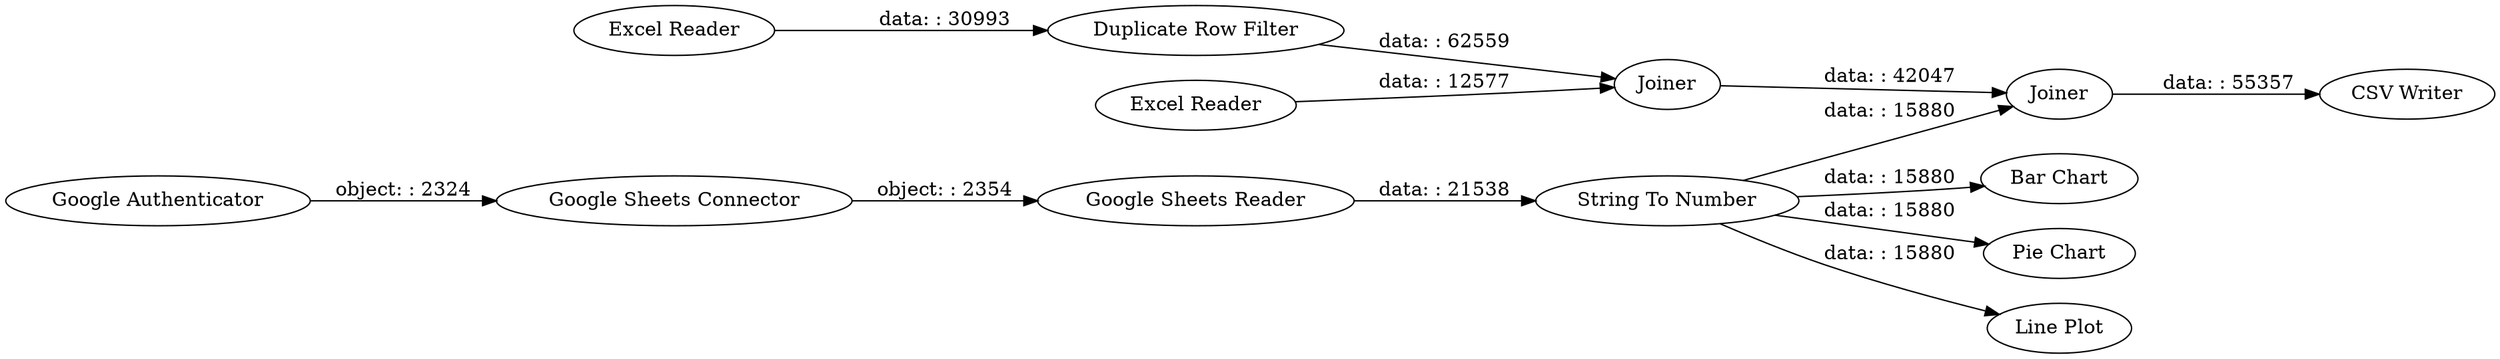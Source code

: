 digraph {
	"-8914563057213520046_29" [label="Bar Chart"]
	"-8914563057213520046_26" [label=Joiner]
	"-8914563057213520046_25" [label="Excel Reader"]
	"-8914563057213520046_24" [label="Duplicate Row Filter"]
	"-8914563057213520046_13" [label="String To Number"]
	"-8914563057213520046_30" [label="CSV Writer"]
	"-8914563057213520046_27" [label="Pie Chart"]
	"-8914563057213520046_32" [label=Joiner]
	"-8914563057213520046_3" [label="Google Authenticator"]
	"-8914563057213520046_4" [label="Google Sheets Connector"]
	"-8914563057213520046_12" [label="Google Sheets Reader"]
	"-8914563057213520046_28" [label="Line Plot"]
	"-8914563057213520046_31" [label="Excel Reader"]
	"-8914563057213520046_24" -> "-8914563057213520046_32" [label="data: : 62559"]
	"-8914563057213520046_31" -> "-8914563057213520046_32" [label="data: : 12577"]
	"-8914563057213520046_4" -> "-8914563057213520046_12" [label="object: : 2354"]
	"-8914563057213520046_13" -> "-8914563057213520046_27" [label="data: : 15880"]
	"-8914563057213520046_25" -> "-8914563057213520046_24" [label="data: : 30993"]
	"-8914563057213520046_26" -> "-8914563057213520046_30" [label="data: : 55357"]
	"-8914563057213520046_13" -> "-8914563057213520046_29" [label="data: : 15880"]
	"-8914563057213520046_13" -> "-8914563057213520046_26" [label="data: : 15880"]
	"-8914563057213520046_32" -> "-8914563057213520046_26" [label="data: : 42047"]
	"-8914563057213520046_12" -> "-8914563057213520046_13" [label="data: : 21538"]
	"-8914563057213520046_13" -> "-8914563057213520046_28" [label="data: : 15880"]
	"-8914563057213520046_3" -> "-8914563057213520046_4" [label="object: : 2324"]
	rankdir=LR
}
